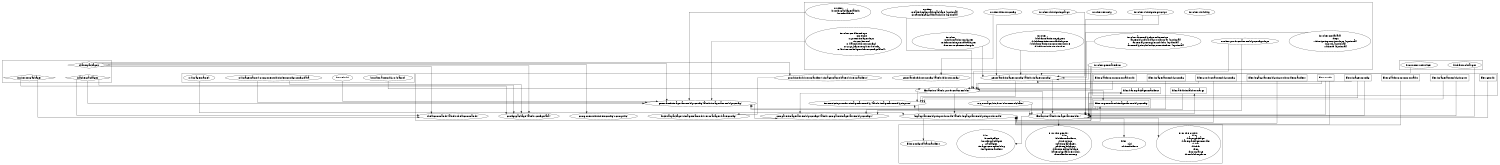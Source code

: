 # Copyright 2022 The Fuchsia Authors. All rights reserved.
# Use of this source code is governed by a BSD-style license that can be
# found in the LICENSE file.

digraph {
  stylesheet ="https://g3doc.corp.google.com/frameworks/g3doc/includes/graphviz-style.css"
  nodesep = 0.8
  splines=ortho
  size="10,10"
  // inputs
  {
    subgraph cluster_packages {
      nodesep=0
      rank=same
      node [shape=diamond id=googleblue]
      bp [label="_base_packages"]
      cp [label="_cache_packages"]
      up [label="_universe_packages"]
      bp -> {cp, up} [style=invis]
    }

    subgraph cluster_static {
      nodesep=0
      rank=same
      kz [label="kernel_zbi"]
      compidic [label=":${image_name}.component_id_index_config-config-data"]
      "bundles/assembly:${name}"
      ":${image_name}"
    }

    subgraph cluster_invoker {
      node [id=googleyellow]
      tv [label="invoker.visibility"]
      blobfs [label=
                  "invoker
                    .blobfs_maximum_bytes
                    .blobfs_minimum_data_bytes
                    .blobfs_maximum_contents_size
                    .blobfs_minimum_inodes"
            ]
      aconfs [label=
                  "invoker.assembly_fvm_slice_size
                    .assembly_blob_layout_format [optional]
                    .assembly_compress_blobs [optional]
                    .assembly_include_account_in_fvm [optional]"
              ]
      fshost_config [label="invoker.fshost_config"]
      minfs_conf [label=
                  "invoker
                    .minfs_maximum_bytes
                    .minfs_minimum_data_bytes
                    .fvm_truncate_to_length"
                ]
      giac_in [label=
                  "invoker.cmdline_deps
                    .cmdline
                    .system_image_deps
                    zircon/kernel
                    :${labels.fshost_config}
                    src/sys/base-resolver:bootfs
                    :${driver_manager_base_config_label}"
                ]

      test [label="invoker.testonly"]
      pacd [label="invoker.product_assembly_config_deps"]
      ia_in [label=
            "invoker.metadata
              .deps
              .zbi_signing_script_deps [optional]
              .inputs [optional]
              .vbmeta [optional]"
          ]
      zbi [label="invoker.zbi_signing_script"]
      zbiargs [label="invoker.zbi_signing_args"]
      bootfs [label=
                "invoker
                  .bootfs_package_labels
                  .bootfs_labels
              "]
      laib_inputs [label=
                "invoker
                  .create_legacy_aib_package [optional]
                  .create_legacy_aib_archive [optional]"
          ]
      genfvm [label="invoker.generate_fvm"]
      tv -> {blobfs, aconfs, minfs_conf, giac_in, ia_in, pacd} -> genfvm [style=invis]
    }
  }
  subgraph cluster_files {
    // rank=same
    nodesep=0
    node [shape=box id=googlegreen]
    paf [label="files.product_assembly_config"]
    pcaibs [label="files.platform_common_aibs"]
    pcaibsdir [label="files.platform_common_aibs_dir"]
    img_conf [label="files.images_config"]
    img_ac [label="files.image_assembly_config"]
    iaf [label="files.image_assembly_inputs"]
    laib_manifest [label="files.legacy_assembly_input_bundle_manifest"]
    f_gendir [label="files.gendir"]

    outdir [label="files.outdir"]
    devmgr [label="files.additional_boot_args"]
    bpacman [label="files.base_package_manifest"]
    genfvm -> paf -> {devmgr, bpacman} [style=invis]
  }

  subgraph cluster_intermediaries {
    node [shape=box id=googlered]
    riac [label="files.regenerated_image_assembly_config"]
  }



  subgraph cluster_imports {
    rank=same
    blobfs_tool_target
    fvm_reserved_slices
  }


  subgraph cluster_target_invocations {
    node [id="dark deeppurple"]
    iaccomp [label="compare_image_assembly_configs(labels.compare_image_assembly_configs)"]
    cdm [label="combined_driver_manifest($image_name.base-driver-manifest)"]
    confp [label="config_package(labels.config_data)"]
    giac [label="generated_image_assembly_config(labels.image_assembly_config)"]
    gic [label="generated_images_config(labels.images_config)"]
    fsc [label="generated_fshost_config(labels.fshost_config)"]
    laib [label="legacy_assembly_input_bundle(labels.legacy_assembly_input_bundle)"]
    pa [label="ffx_action(labels.product_assembler)"]
    hifia [label="hermetic_inputs_for_image_assembly(labels.image_assembly_inputs)"]
    image_assembler [label="ffx_action(labels.image_assembler)"]
    fuch [label="fuchsia_package($image_name.driver-manager-base-config)"]
    fvm [label="src/storage/bin/fvm($host_toolchain)"]
    shell_commands [label="shell_commands(labels.shell_commands)"]
    component_id_index_config [label="component_id_index_config($compidic)"]
    bpacman -> {gic, cdm } -> { hifia, pa, giac} -> {iaccomp, image_assembler, shell_commands, laib, confp, fuch, component_id_index_config} [style=invis]
  }

  subgraph cluster_outputs {
    nodesep=0
    rank=same
    outdir_out [label=
                "# In the outdir.
                files
                  .base_package
                  .base_package_merkle
                  .minfs
                  .blobfs
                  .fvm
                  .fvm_sparse
                  .fvm_blob_sparse"
              ]
    zbi_out [label=
            "files
              .zbi
              .zbi_manifest"
          ]
    cm [label="files.config_data_manifest"]
    gendir_out [label=
                "# In the gendir.
                files
                  .blobfs_manifest,
                  .blobs_json,
                  .static_packages,
                  .cache_packages,
                  .base_meta_package,
                  .base_pkg_abi_revision,
                  .fvm_fastboot_tmp"
            ]

    ia_out [label=
          "files
              .bootfs_files
              .bootfs_packages
              .packages,
              .image_command_log
              .images_manifest
            "
          ]

  }

  cdm -> fuch
  paf -> {laib, pa} -> {riac}
  img_conf -> {gic, hifia, image_assembler}
  iaf -> {hifia, image_assembler}
  laib_manifest -> laib
  f_gendir -> image_assembler
  riac -> {hifia, iaccomp, image_assembler}
  outdir -> {image_assembler, laib, pa}
  bpacman -> image_assembler
  bp -> {cdm, component_id_index_config, confp, giac, shell_commands}
  cp -> giac
  {cp, up} -> {confp, shell_commands}
  blobfs_tool_target -> image_assembler
  fvm_reserved_slices -> gic
  compidic -> confp
  "bundles/assembly:${name}" -> pa
  ":${image_name}" -> laib
  aconfs -> gic
  blobfs -> gic
  fshost_config -> fsc
  minfs_conf -> gic
  pacd -> {iaccomp, pa}
  zbi -> gic
  {ia_in, zbi} -> image_assembler
  zbiargs -> gic
  genfvm -> {gic, laib, pa}
  {laib_inputs, pcaibsdir} -> pa
  {devmgr, img_ac, kz, giac_in, compidic, bootfs} -> giac -> iaccomp
  gic -> {image_assembler, hifia}
  pcaibs -> laib -> {cm}
  pa -> {laib, image_assembler , hifia , iaccomp}
  hifia -> image_assembler
  image_assembler -> {ia_out, bpacman, devmgr, gendir_out, outdir_out, zbi_out}
  fvm -> image_assembler

  /*
  test -> {cdm, component_id_index_config, confp, fuch, giac, gic, hifia, iaccomp, image_assembler, laib, pa, shell_commands}
  tv -> {gic, cdm, component_id_index_config, confp, fuch, giac, hifia, image_assembler, laib, pa, shell_commands}
  */

}